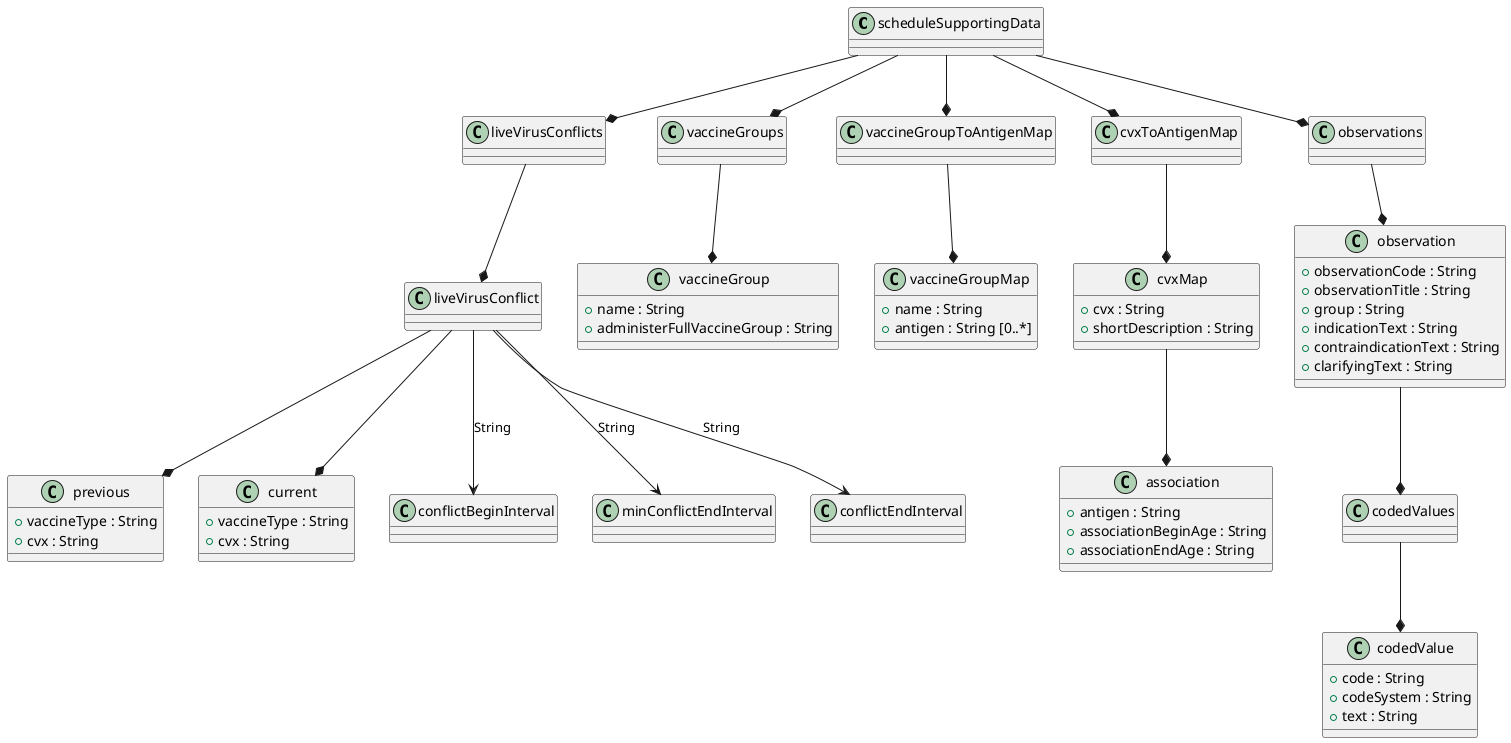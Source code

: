 @startuml

!define complexType class

class scheduleSupportingData {
}

class liveVirusConflicts {
}

class liveVirusConflict {
}

class previous {
  + vaccineType : String
  + cvx : String
}

class current {
  + vaccineType : String
  + cvx : String
}

class vaccineGroups {
}

class vaccineGroup {
  + name : String
  + administerFullVaccineGroup : String
}

class vaccineGroupToAntigenMap {
}

class vaccineGroupMap {
  + name : String
  + antigen : String [0..*]
}

class cvxToAntigenMap {
}

class cvxMap {
  + cvx : String
  + shortDescription : String
}

class association {
  + antigen : String
  + associationBeginAge : String
  + associationEndAge : String
}

class observations {
}

class observation {
  + observationCode : String
  + observationTitle : String
  + group : String
  + indicationText : String
  + contraindicationText : String
  + clarifyingText : String
}

class codedValues {
}

class codedValue {
  + code : String
  + codeSystem : String
  + text : String
}

scheduleSupportingData --* liveVirusConflicts
liveVirusConflicts --* liveVirusConflict
liveVirusConflict --* previous
liveVirusConflict --* current
liveVirusConflict --> conflictBeginInterval : String
liveVirusConflict --> minConflictEndInterval : String
liveVirusConflict --> conflictEndInterval : String

scheduleSupportingData --* vaccineGroups
vaccineGroups --* vaccineGroup

scheduleSupportingData --* vaccineGroupToAntigenMap
vaccineGroupToAntigenMap --* vaccineGroupMap

scheduleSupportingData --* cvxToAntigenMap
cvxToAntigenMap --* cvxMap
cvxMap --* association

scheduleSupportingData --* observations
observations --* observation
observation --* codedValues
codedValues --* codedValue

@enduml